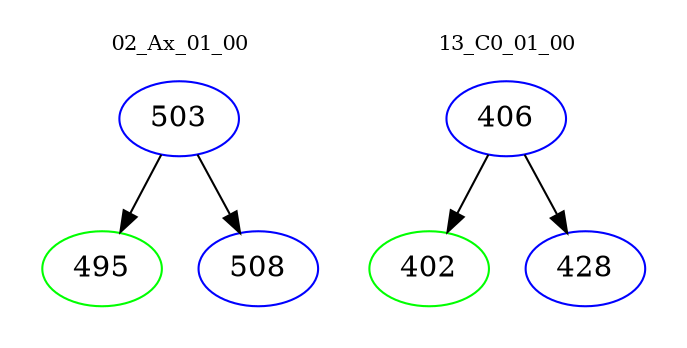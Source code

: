 digraph{
subgraph cluster_0 {
color = white
label = "02_Ax_01_00";
fontsize=10;
T0_503 [label="503", color="blue"]
T0_503 -> T0_495 [color="black"]
T0_495 [label="495", color="green"]
T0_503 -> T0_508 [color="black"]
T0_508 [label="508", color="blue"]
}
subgraph cluster_1 {
color = white
label = "13_C0_01_00";
fontsize=10;
T1_406 [label="406", color="blue"]
T1_406 -> T1_402 [color="black"]
T1_402 [label="402", color="green"]
T1_406 -> T1_428 [color="black"]
T1_428 [label="428", color="blue"]
}
}
